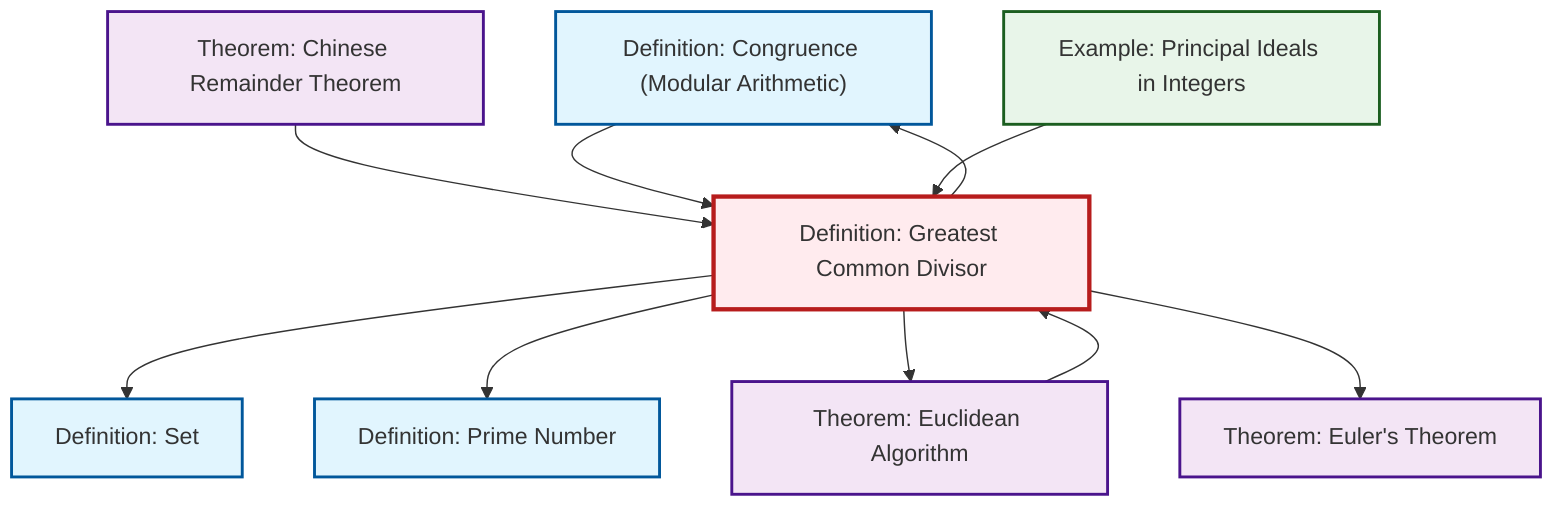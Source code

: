 graph TD
    classDef definition fill:#e1f5fe,stroke:#01579b,stroke-width:2px
    classDef theorem fill:#f3e5f5,stroke:#4a148c,stroke-width:2px
    classDef axiom fill:#fff3e0,stroke:#e65100,stroke-width:2px
    classDef example fill:#e8f5e9,stroke:#1b5e20,stroke-width:2px
    classDef current fill:#ffebee,stroke:#b71c1c,stroke-width:3px
    def-set["Definition: Set"]:::definition
    thm-euler["Theorem: Euler's Theorem"]:::theorem
    def-congruence["Definition: Congruence (Modular Arithmetic)"]:::definition
    def-gcd["Definition: Greatest Common Divisor"]:::definition
    thm-chinese-remainder["Theorem: Chinese Remainder Theorem"]:::theorem
    ex-principal-ideal["Example: Principal Ideals in Integers"]:::example
    def-prime["Definition: Prime Number"]:::definition
    thm-euclidean-algorithm["Theorem: Euclidean Algorithm"]:::theorem
    thm-chinese-remainder --> def-gcd
    def-congruence --> def-gcd
    ex-principal-ideal --> def-gcd
    def-gcd --> def-set
    def-gcd --> def-prime
    def-gcd --> thm-euclidean-algorithm
    thm-euclidean-algorithm --> def-gcd
    def-gcd --> thm-euler
    def-gcd --> def-congruence
    class def-gcd current